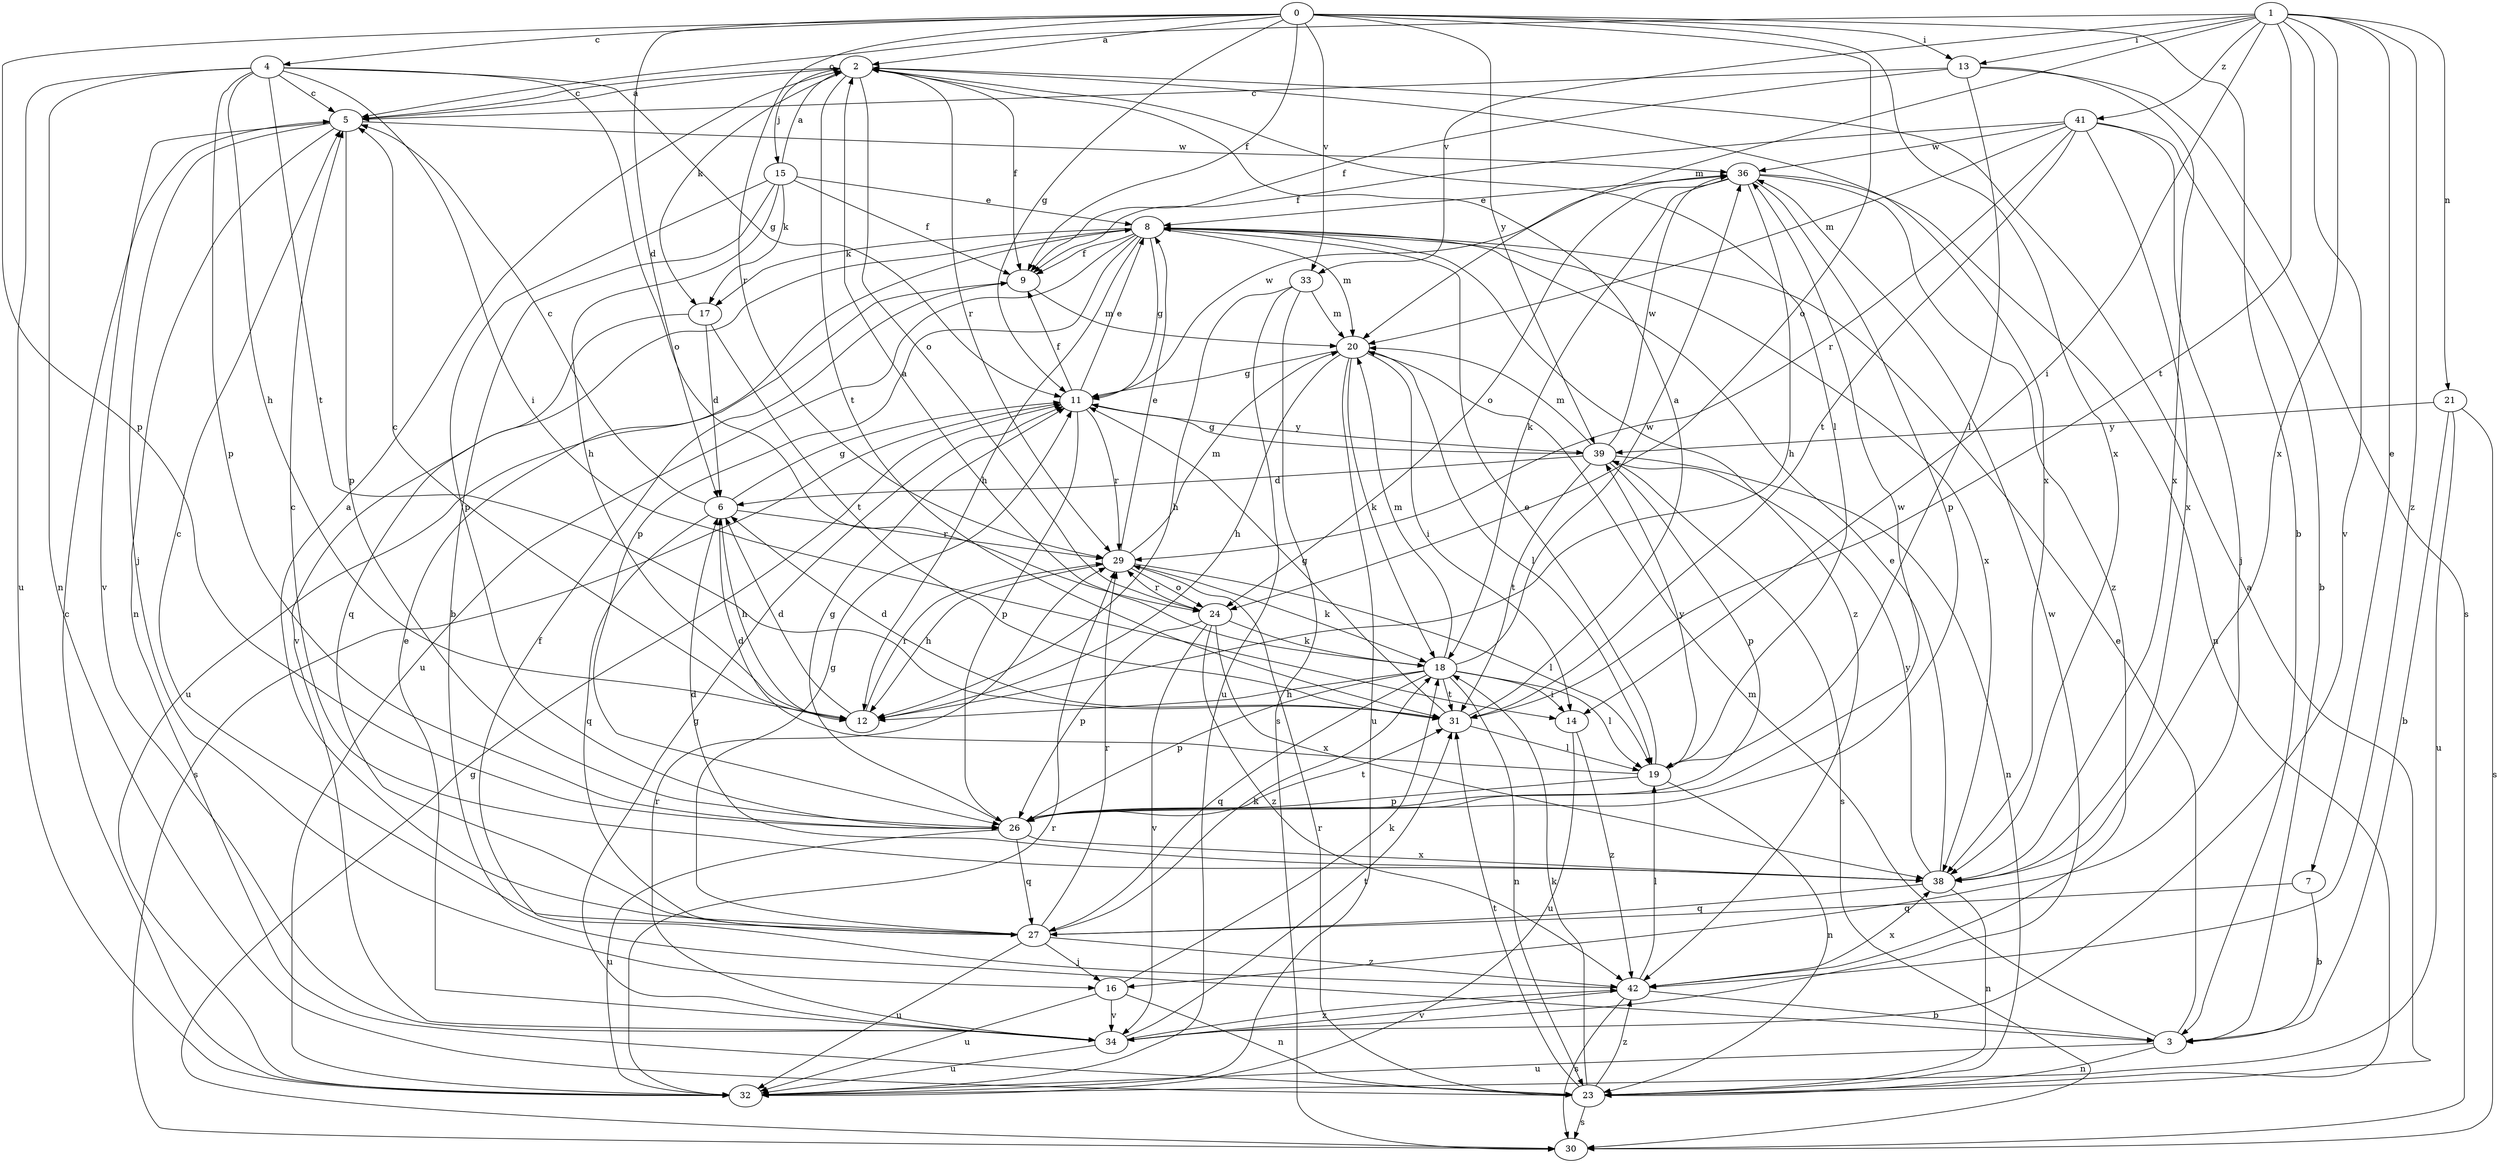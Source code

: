 strict digraph  {
0;
1;
2;
3;
4;
5;
6;
7;
8;
9;
11;
12;
13;
14;
15;
16;
17;
18;
19;
20;
21;
23;
24;
26;
27;
29;
30;
31;
32;
33;
34;
36;
38;
39;
41;
42;
0 -> 2  [label=a];
0 -> 3  [label=b];
0 -> 4  [label=c];
0 -> 6  [label=d];
0 -> 9  [label=f];
0 -> 11  [label=g];
0 -> 13  [label=i];
0 -> 24  [label=o];
0 -> 26  [label=p];
0 -> 29  [label=r];
0 -> 33  [label=v];
0 -> 38  [label=x];
0 -> 39  [label=y];
1 -> 5  [label=c];
1 -> 7  [label=e];
1 -> 13  [label=i];
1 -> 14  [label=i];
1 -> 20  [label=m];
1 -> 21  [label=n];
1 -> 31  [label=t];
1 -> 33  [label=v];
1 -> 34  [label=v];
1 -> 38  [label=x];
1 -> 41  [label=z];
1 -> 42  [label=z];
2 -> 5  [label=c];
2 -> 9  [label=f];
2 -> 15  [label=j];
2 -> 17  [label=k];
2 -> 19  [label=l];
2 -> 24  [label=o];
2 -> 29  [label=r];
2 -> 31  [label=t];
2 -> 38  [label=x];
3 -> 8  [label=e];
3 -> 20  [label=m];
3 -> 23  [label=n];
3 -> 32  [label=u];
4 -> 5  [label=c];
4 -> 11  [label=g];
4 -> 12  [label=h];
4 -> 14  [label=i];
4 -> 23  [label=n];
4 -> 24  [label=o];
4 -> 26  [label=p];
4 -> 31  [label=t];
4 -> 32  [label=u];
5 -> 2  [label=a];
5 -> 16  [label=j];
5 -> 23  [label=n];
5 -> 26  [label=p];
5 -> 34  [label=v];
5 -> 36  [label=w];
6 -> 5  [label=c];
6 -> 11  [label=g];
6 -> 12  [label=h];
6 -> 27  [label=q];
6 -> 29  [label=r];
7 -> 3  [label=b];
7 -> 27  [label=q];
8 -> 9  [label=f];
8 -> 11  [label=g];
8 -> 12  [label=h];
8 -> 17  [label=k];
8 -> 20  [label=m];
8 -> 26  [label=p];
8 -> 32  [label=u];
8 -> 34  [label=v];
8 -> 38  [label=x];
8 -> 42  [label=z];
9 -> 20  [label=m];
9 -> 32  [label=u];
11 -> 8  [label=e];
11 -> 9  [label=f];
11 -> 26  [label=p];
11 -> 29  [label=r];
11 -> 30  [label=s];
11 -> 36  [label=w];
11 -> 39  [label=y];
12 -> 5  [label=c];
12 -> 6  [label=d];
12 -> 29  [label=r];
13 -> 5  [label=c];
13 -> 9  [label=f];
13 -> 19  [label=l];
13 -> 30  [label=s];
13 -> 38  [label=x];
14 -> 32  [label=u];
14 -> 42  [label=z];
15 -> 2  [label=a];
15 -> 3  [label=b];
15 -> 8  [label=e];
15 -> 9  [label=f];
15 -> 12  [label=h];
15 -> 17  [label=k];
15 -> 26  [label=p];
16 -> 18  [label=k];
16 -> 23  [label=n];
16 -> 32  [label=u];
16 -> 34  [label=v];
17 -> 6  [label=d];
17 -> 27  [label=q];
17 -> 31  [label=t];
18 -> 2  [label=a];
18 -> 12  [label=h];
18 -> 14  [label=i];
18 -> 19  [label=l];
18 -> 20  [label=m];
18 -> 23  [label=n];
18 -> 26  [label=p];
18 -> 27  [label=q];
18 -> 31  [label=t];
18 -> 36  [label=w];
19 -> 6  [label=d];
19 -> 8  [label=e];
19 -> 23  [label=n];
19 -> 26  [label=p];
19 -> 39  [label=y];
20 -> 11  [label=g];
20 -> 12  [label=h];
20 -> 14  [label=i];
20 -> 18  [label=k];
20 -> 19  [label=l];
20 -> 32  [label=u];
21 -> 3  [label=b];
21 -> 30  [label=s];
21 -> 32  [label=u];
21 -> 39  [label=y];
23 -> 2  [label=a];
23 -> 18  [label=k];
23 -> 29  [label=r];
23 -> 30  [label=s];
23 -> 31  [label=t];
23 -> 42  [label=z];
24 -> 18  [label=k];
24 -> 26  [label=p];
24 -> 29  [label=r];
24 -> 34  [label=v];
24 -> 38  [label=x];
24 -> 42  [label=z];
26 -> 11  [label=g];
26 -> 27  [label=q];
26 -> 31  [label=t];
26 -> 32  [label=u];
26 -> 36  [label=w];
26 -> 38  [label=x];
27 -> 2  [label=a];
27 -> 5  [label=c];
27 -> 11  [label=g];
27 -> 16  [label=j];
27 -> 18  [label=k];
27 -> 29  [label=r];
27 -> 32  [label=u];
27 -> 42  [label=z];
29 -> 8  [label=e];
29 -> 12  [label=h];
29 -> 18  [label=k];
29 -> 19  [label=l];
29 -> 20  [label=m];
29 -> 24  [label=o];
30 -> 11  [label=g];
31 -> 2  [label=a];
31 -> 6  [label=d];
31 -> 11  [label=g];
31 -> 19  [label=l];
32 -> 5  [label=c];
32 -> 29  [label=r];
33 -> 12  [label=h];
33 -> 20  [label=m];
33 -> 30  [label=s];
33 -> 32  [label=u];
34 -> 8  [label=e];
34 -> 11  [label=g];
34 -> 29  [label=r];
34 -> 31  [label=t];
34 -> 32  [label=u];
34 -> 36  [label=w];
34 -> 42  [label=z];
36 -> 8  [label=e];
36 -> 12  [label=h];
36 -> 18  [label=k];
36 -> 23  [label=n];
36 -> 24  [label=o];
36 -> 26  [label=p];
36 -> 42  [label=z];
38 -> 5  [label=c];
38 -> 6  [label=d];
38 -> 8  [label=e];
38 -> 23  [label=n];
38 -> 27  [label=q];
38 -> 39  [label=y];
39 -> 6  [label=d];
39 -> 11  [label=g];
39 -> 20  [label=m];
39 -> 23  [label=n];
39 -> 26  [label=p];
39 -> 30  [label=s];
39 -> 31  [label=t];
39 -> 36  [label=w];
41 -> 3  [label=b];
41 -> 9  [label=f];
41 -> 16  [label=j];
41 -> 20  [label=m];
41 -> 29  [label=r];
41 -> 31  [label=t];
41 -> 36  [label=w];
41 -> 38  [label=x];
42 -> 3  [label=b];
42 -> 9  [label=f];
42 -> 19  [label=l];
42 -> 30  [label=s];
42 -> 34  [label=v];
42 -> 38  [label=x];
}

